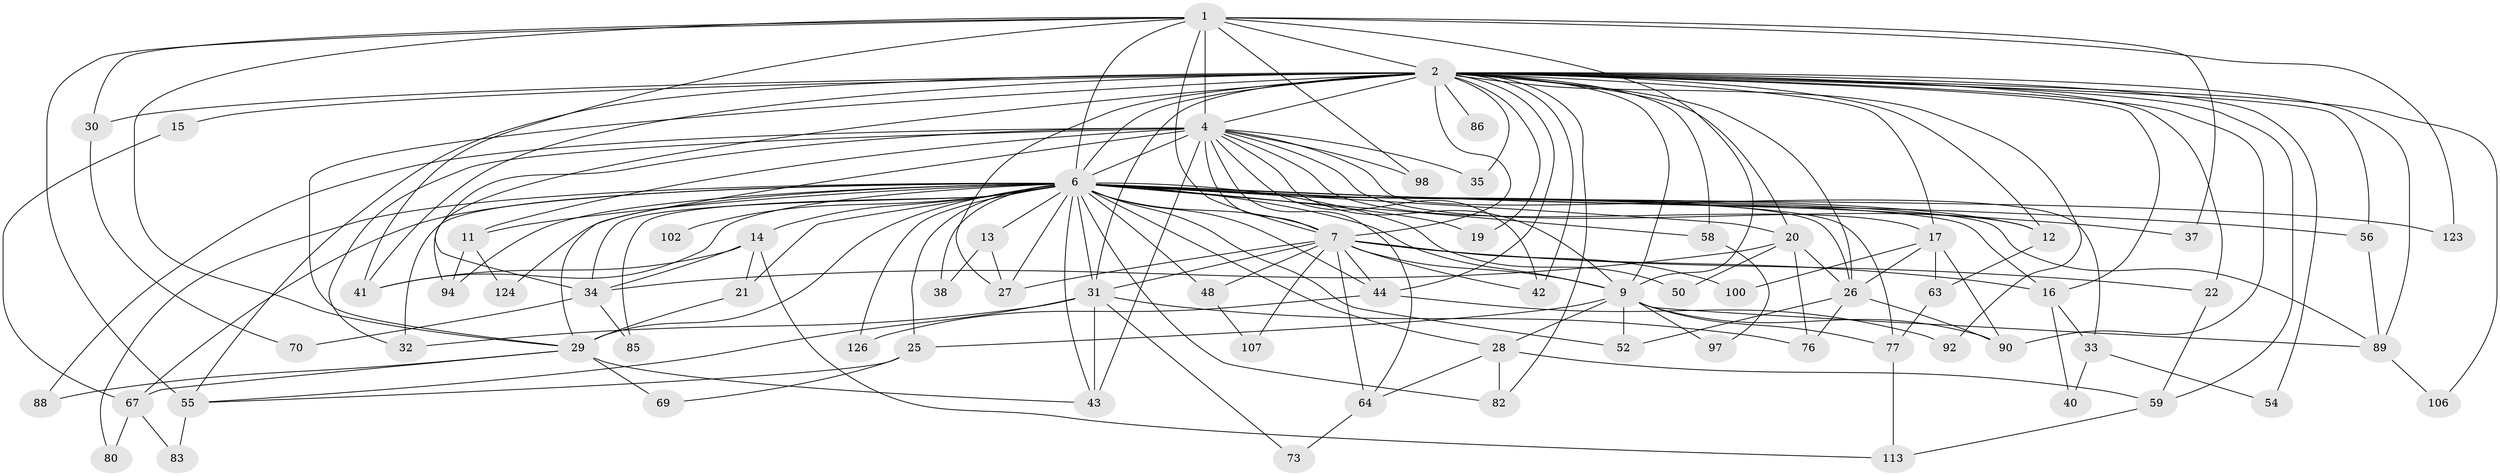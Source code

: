 // original degree distribution, {19: 0.013986013986013986, 23: 0.006993006993006993, 26: 0.006993006993006993, 22: 0.013986013986013986, 28: 0.013986013986013986, 21: 0.006993006993006993, 17: 0.006993006993006993, 4: 0.09090909090909091, 6: 0.04195804195804196, 3: 0.1888111888111888, 5: 0.055944055944055944, 7: 0.02097902097902098, 2: 0.5174825174825175, 11: 0.006993006993006993, 8: 0.006993006993006993}
// Generated by graph-tools (version 1.1) at 2025/17/03/04/25 18:17:34]
// undirected, 71 vertices, 174 edges
graph export_dot {
graph [start="1"]
  node [color=gray90,style=filled];
  1 [super="+23+109"];
  2 [super="+141+3+79+95+5+117+60"];
  4 [super="+93+18"];
  6 [super="+39+53+127+140+131+122+36+49+46+108+8"];
  7 [super="+75"];
  9;
  11;
  12 [super="+47"];
  13;
  14;
  15;
  16;
  17;
  19;
  20;
  21 [super="+74"];
  22 [super="+61"];
  25;
  26 [super="+45"];
  27;
  28;
  29;
  30;
  31;
  32;
  33;
  34 [super="+104"];
  35;
  37;
  38;
  40;
  41 [super="+78"];
  42 [super="+51"];
  43 [super="+68"];
  44 [super="+99"];
  48;
  50 [super="+65"];
  52;
  54;
  55 [super="+125"];
  56;
  58;
  59 [super="+128"];
  63;
  64 [super="+105"];
  67 [super="+81"];
  69;
  70;
  73;
  76 [super="+137"];
  77 [super="+114"];
  80;
  82;
  83;
  85;
  86 [super="+119"];
  88;
  89 [super="+134"];
  90 [super="+103"];
  92;
  94 [super="+118"];
  97;
  98;
  100;
  102;
  106;
  107;
  113 [super="+129"];
  123;
  124;
  126;
  1 -- 2 [weight=5];
  1 -- 4 [weight=2];
  1 -- 6 [weight=3];
  1 -- 7;
  1 -- 9;
  1 -- 29;
  1 -- 30;
  1 -- 37;
  1 -- 55;
  1 -- 98;
  1 -- 123;
  1 -- 41;
  2 -- 4 [weight=3];
  2 -- 6 [weight=15];
  2 -- 7 [weight=6];
  2 -- 9 [weight=4];
  2 -- 17 [weight=2];
  2 -- 22 [weight=2];
  2 -- 31;
  2 -- 34;
  2 -- 44;
  2 -- 54;
  2 -- 16;
  2 -- 15 [weight=2];
  2 -- 19;
  2 -- 20;
  2 -- 86 [weight=2];
  2 -- 89;
  2 -- 90;
  2 -- 27;
  2 -- 92;
  2 -- 30;
  2 -- 106;
  2 -- 56;
  2 -- 58;
  2 -- 55;
  2 -- 82;
  2 -- 35;
  2 -- 41;
  2 -- 42;
  2 -- 26;
  2 -- 59;
  2 -- 12;
  2 -- 29;
  4 -- 6 [weight=4];
  4 -- 7 [weight=2];
  4 -- 9;
  4 -- 11;
  4 -- 12;
  4 -- 33;
  4 -- 64;
  4 -- 88;
  4 -- 94;
  4 -- 98;
  4 -- 43 [weight=2];
  4 -- 42;
  4 -- 29;
  4 -- 32;
  4 -- 17;
  4 -- 35;
  6 -- 7 [weight=3];
  6 -- 9 [weight=3];
  6 -- 13 [weight=2];
  6 -- 16;
  6 -- 29 [weight=3];
  6 -- 67;
  6 -- 85;
  6 -- 94;
  6 -- 52;
  6 -- 43;
  6 -- 27;
  6 -- 41;
  6 -- 77;
  6 -- 34;
  6 -- 102 [weight=2];
  6 -- 56;
  6 -- 44;
  6 -- 11;
  6 -- 12 [weight=3];
  6 -- 14 [weight=2];
  6 -- 19;
  6 -- 20;
  6 -- 21;
  6 -- 25;
  6 -- 26;
  6 -- 28;
  6 -- 31;
  6 -- 32;
  6 -- 37;
  6 -- 38;
  6 -- 48;
  6 -- 50 [weight=2];
  6 -- 58;
  6 -- 80;
  6 -- 82;
  6 -- 89;
  6 -- 123;
  6 -- 124;
  6 -- 126;
  7 -- 9;
  7 -- 16;
  7 -- 22;
  7 -- 27;
  7 -- 42;
  7 -- 44;
  7 -- 48;
  7 -- 64;
  7 -- 100;
  7 -- 107;
  7 -- 31;
  9 -- 25;
  9 -- 28;
  9 -- 52;
  9 -- 77;
  9 -- 89;
  9 -- 90;
  9 -- 97;
  11 -- 94;
  11 -- 124;
  12 -- 63;
  13 -- 27;
  13 -- 38;
  14 -- 21;
  14 -- 41;
  14 -- 113;
  14 -- 34;
  15 -- 67;
  16 -- 33;
  16 -- 40;
  17 -- 26;
  17 -- 63;
  17 -- 100;
  17 -- 90;
  20 -- 26;
  20 -- 34;
  20 -- 76;
  20 -- 50;
  21 -- 29;
  22 -- 59;
  25 -- 69;
  25 -- 55;
  26 -- 52;
  26 -- 76;
  26 -- 90;
  28 -- 59;
  28 -- 82;
  28 -- 64;
  29 -- 67;
  29 -- 69;
  29 -- 88;
  29 -- 43;
  30 -- 70;
  31 -- 32;
  31 -- 43;
  31 -- 55;
  31 -- 73;
  31 -- 76;
  33 -- 40;
  33 -- 54;
  34 -- 70;
  34 -- 85;
  44 -- 92;
  44 -- 126;
  48 -- 107;
  55 -- 83;
  56 -- 89;
  58 -- 97;
  59 -- 113;
  63 -- 77;
  64 -- 73;
  67 -- 80;
  67 -- 83;
  77 -- 113;
  89 -- 106;
}
